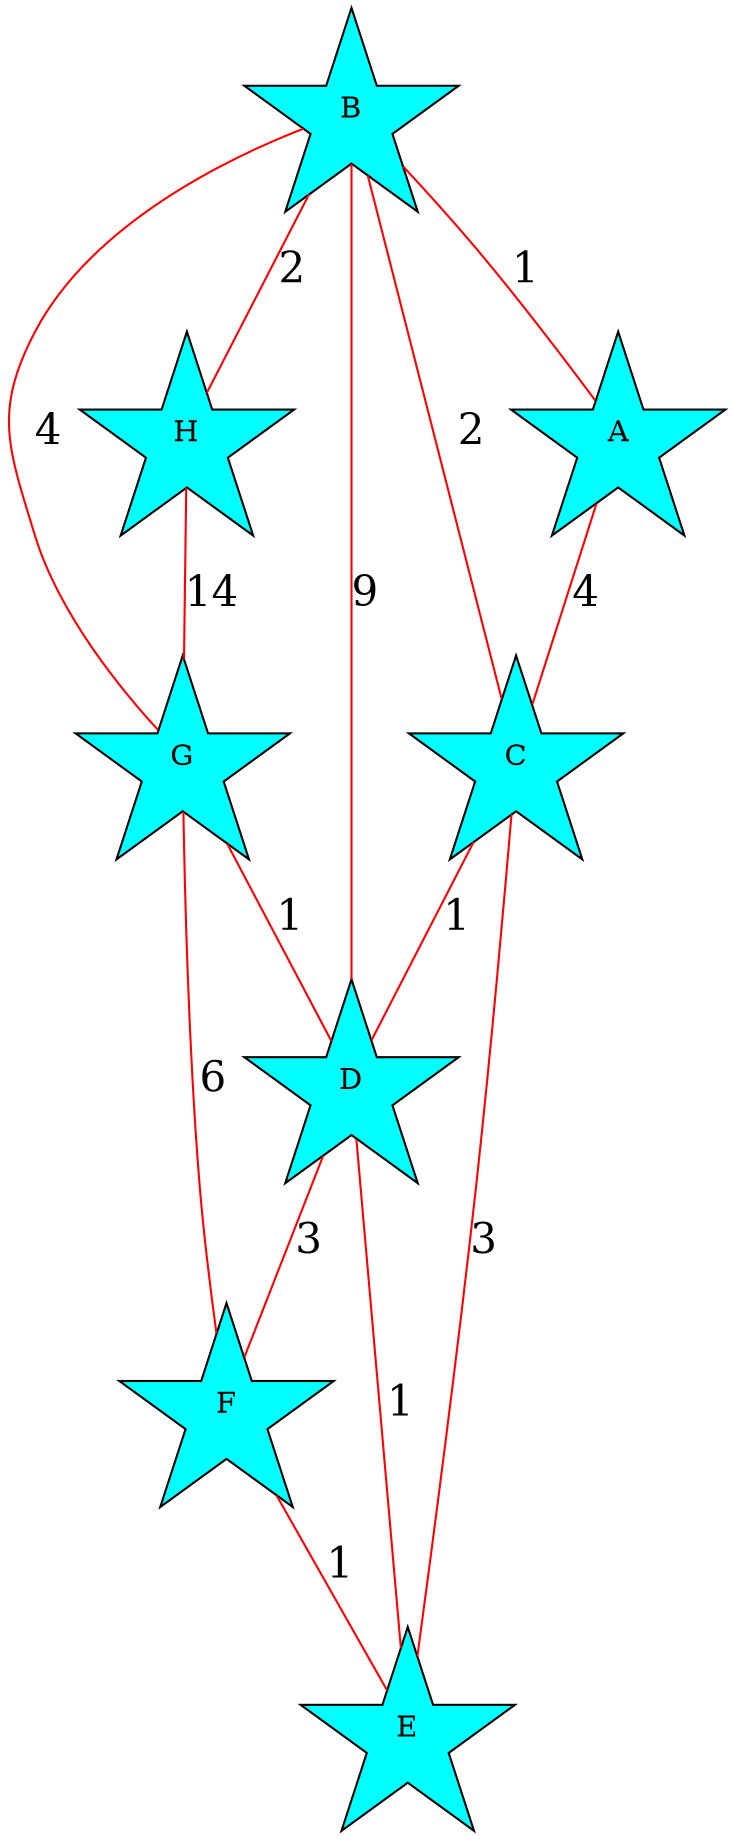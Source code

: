 graph {
node [shape="star" style="filled" fillcolor="aqua"];
edge [fontsize="20pt" color="red"];
B--G [label="4"];
B--H [label="2"];
B--D [label="9"];
B--C [label="2"];
B--A [label="1"];
H--G [label="14"];
A--C [label="4"];
C--D [label="1"];
G--D [label="1"];
G--F [label="6"];
D--F [label="3"];
D--E [label="1"];
C--E [label="3"];
F--E [label="1"];
}

